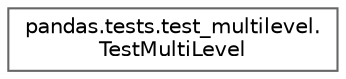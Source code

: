 digraph "Graphical Class Hierarchy"
{
 // LATEX_PDF_SIZE
  bgcolor="transparent";
  edge [fontname=Helvetica,fontsize=10,labelfontname=Helvetica,labelfontsize=10];
  node [fontname=Helvetica,fontsize=10,shape=box,height=0.2,width=0.4];
  rankdir="LR";
  Node0 [id="Node000000",label="pandas.tests.test_multilevel.\lTestMultiLevel",height=0.2,width=0.4,color="grey40", fillcolor="white", style="filled",URL="$dc/d66/classpandas_1_1tests_1_1test__multilevel_1_1TestMultiLevel.html",tooltip=" "];
}
